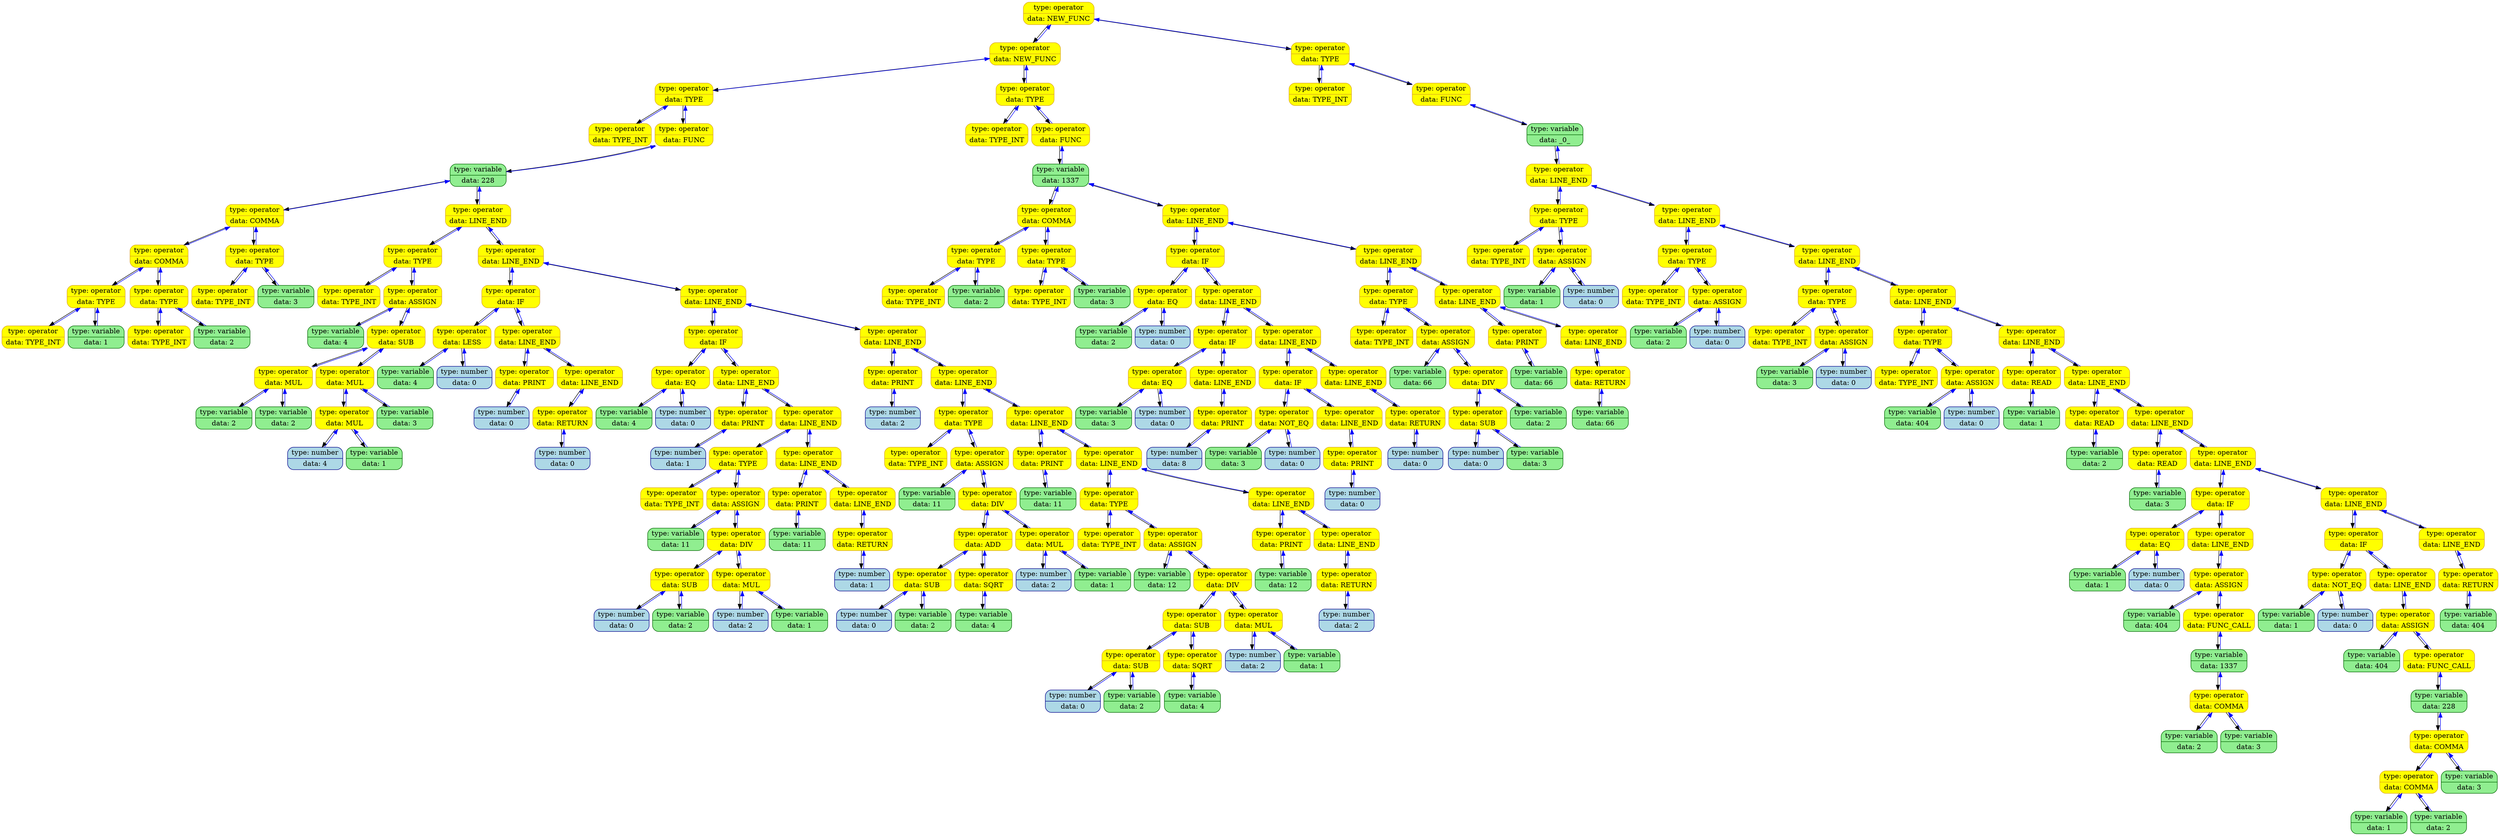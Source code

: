digraph structs {
rankdir=TB;
node[color="black",fontsize=14];
nodesep = 0.1;
edge[color="darkblue",fontcolor="yellow",fontsize=12];
94642129223696 [shape=Mrecord, style=filled, fillcolor = "yellow", color = "goldenrod", rank = 1, label=" { type: operator | data:  NEW_FUNC }"]
94642129223744 [shape=Mrecord, style=filled, fillcolor = "yellow", color = "goldenrod", rank = 2, label=" { type: operator | data:  NEW_FUNC }"]
94642129223792 [shape=Mrecord, style=filled, fillcolor = "yellow", color = "goldenrod", rank = 3, label=" { type: operator | data:  TYPE }"]
94642129223840 [shape=Mrecord, style=filled, fillcolor = "yellow", color = "goldenrod", rank = 4, label=" { type: operator | data:  TYPE_INT }"]
94642129223840->94642129223792 [color = blue]
94642129223888 [shape=Mrecord, style=filled, fillcolor = "yellow", color = "goldenrod", rank = 4, label=" { type: operator | data:  FUNC }"]
94642129223936 [shape=Mrecord, style=filled, fillcolor = "lightgreen", color = "darkgreen", rank = 5, label=" { type: variable | data:  228 }"]
94642129223984 [shape=Mrecord, style=filled, fillcolor = "yellow", color = "goldenrod", rank = 6, label=" { type: operator | data:  COMMA }"]
94642129224032 [shape=Mrecord, style=filled, fillcolor = "yellow", color = "goldenrod", rank = 7, label=" { type: operator | data:  COMMA }"]
94642129224080 [shape=Mrecord, style=filled, fillcolor = "yellow", color = "goldenrod", rank = 8, label=" { type: operator | data:  TYPE }"]
94642129224128 [shape=Mrecord, style=filled, fillcolor = "yellow", color = "goldenrod", rank = 9, label=" { type: operator | data:  TYPE_INT }"]
94642129224128->94642129224080 [color = blue]
94642129224208 [shape=Mrecord, style=filled, fillcolor = "lightgreen", color = "darkgreen", rank = 9, label=" { type: variable | data:  1 }"]
94642129224208->94642129224080 [color = blue]
94642129224080->94642129224032 [color = blue]
94642129224080->94642129224128 [color = black, fontcolor = black]
94642129224080->94642129224208 [color = black, fontcolor = black]
94642129224256 [shape=Mrecord, style=filled, fillcolor = "yellow", color = "goldenrod", rank = 8, label=" { type: operator | data:  TYPE }"]
94642129224304 [shape=Mrecord, style=filled, fillcolor = "yellow", color = "goldenrod", rank = 9, label=" { type: operator | data:  TYPE_INT }"]
94642129224304->94642129224256 [color = blue]
94642129224384 [shape=Mrecord, style=filled, fillcolor = "lightgreen", color = "darkgreen", rank = 9, label=" { type: variable | data:  2 }"]
94642129224384->94642129224256 [color = blue]
94642129224256->94642129224032 [color = blue]
94642129224256->94642129224304 [color = black, fontcolor = black]
94642129224256->94642129224384 [color = black, fontcolor = black]
94642129224032->94642129223984 [color = blue]
94642129224032->94642129224080 [color = black, fontcolor = black]
94642129224032->94642129224256 [color = black, fontcolor = black]
94642129224432 [shape=Mrecord, style=filled, fillcolor = "yellow", color = "goldenrod", rank = 7, label=" { type: operator | data:  TYPE }"]
94642129224480 [shape=Mrecord, style=filled, fillcolor = "yellow", color = "goldenrod", rank = 8, label=" { type: operator | data:  TYPE_INT }"]
94642129224480->94642129224432 [color = blue]
94642129224560 [shape=Mrecord, style=filled, fillcolor = "lightgreen", color = "darkgreen", rank = 8, label=" { type: variable | data:  3 }"]
94642129224560->94642129224432 [color = blue]
94642129224432->94642129223984 [color = blue]
94642129224432->94642129224480 [color = black, fontcolor = black]
94642129224432->94642129224560 [color = black, fontcolor = black]
94642129223984->94642129223936 [color = blue]
94642129223984->94642129224032 [color = black, fontcolor = black]
94642129223984->94642129224432 [color = black, fontcolor = black]
94642129224608 [shape=Mrecord, style=filled, fillcolor = "yellow", color = "goldenrod", rank = 6, label=" { type: operator | data:  LINE_END }"]
94642129224656 [shape=Mrecord, style=filled, fillcolor = "yellow", color = "goldenrod", rank = 7, label=" { type: operator | data:  TYPE }"]
94642129224704 [shape=Mrecord, style=filled, fillcolor = "yellow", color = "goldenrod", rank = 8, label=" { type: operator | data:  TYPE_INT }"]
94642129224704->94642129224656 [color = blue]
94642129224752 [shape=Mrecord, style=filled, fillcolor = "yellow", color = "goldenrod", rank = 8, label=" { type: operator | data:  ASSIGN }"]
94642129224832 [shape=Mrecord, style=filled, fillcolor = "lightgreen", color = "darkgreen", rank = 9, label=" { type: variable | data:  4 }"]
94642129224832->94642129224752 [color = blue]
94642129224880 [shape=Mrecord, style=filled, fillcolor = "yellow", color = "goldenrod", rank = 9, label=" { type: operator | data:  SUB }"]
94642129224928 [shape=Mrecord, style=filled, fillcolor = "yellow", color = "goldenrod", rank = 10, label=" { type: operator | data:  MUL }"]
94642129224976 [shape=Mrecord, style=filled, fillcolor = "lightgreen", color = "darkgreen", rank = 11, label=" { type: variable | data:  2 }"]
94642129224976->94642129224928 [color = blue]
94642129225024 [shape=Mrecord, style=filled, fillcolor = "lightgreen", color = "darkgreen", rank = 11, label=" { type: variable | data:  2 }"]
94642129225024->94642129224928 [color = blue]
94642129224928->94642129224880 [color = blue]
94642129224928->94642129224976 [color = black, fontcolor = black]
94642129224928->94642129225024 [color = black, fontcolor = black]
94642129225072 [shape=Mrecord, style=filled, fillcolor = "yellow", color = "goldenrod", rank = 10, label=" { type: operator | data:  MUL }"]
94642129225120 [shape=Mrecord, style=filled, fillcolor = "yellow", color = "goldenrod", rank = 11, label=" { type: operator | data:  MUL }"]
94642129225168 [shape=Mrecord, style=filled, fillcolor = "lightblue", color = "darkblue", rank = 12, label=" { type: number | data:  4 }"]
94642129225168->94642129225120 [color = blue]
94642129225216 [shape=Mrecord, style=filled, fillcolor = "lightgreen", color = "darkgreen", rank = 12, label=" { type: variable | data:  1 }"]
94642129225216->94642129225120 [color = blue]
94642129225120->94642129225072 [color = blue]
94642129225120->94642129225168 [color = black, fontcolor = black]
94642129225120->94642129225216 [color = black, fontcolor = black]
94642129225264 [shape=Mrecord, style=filled, fillcolor = "lightgreen", color = "darkgreen", rank = 11, label=" { type: variable | data:  3 }"]
94642129225264->94642129225072 [color = blue]
94642129225072->94642129224880 [color = blue]
94642129225072->94642129225120 [color = black, fontcolor = black]
94642129225072->94642129225264 [color = black, fontcolor = black]
94642129224880->94642129224752 [color = blue]
94642129224880->94642129224928 [color = black, fontcolor = black]
94642129224880->94642129225072 [color = black, fontcolor = black]
94642129224752->94642129224656 [color = blue]
94642129224752->94642129224832 [color = black, fontcolor = black]
94642129224752->94642129224880 [color = black, fontcolor = black]
94642129224656->94642129224608 [color = blue]
94642129224656->94642129224704 [color = black, fontcolor = black]
94642129224656->94642129224752 [color = black, fontcolor = black]
94642129225312 [shape=Mrecord, style=filled, fillcolor = "yellow", color = "goldenrod", rank = 7, label=" { type: operator | data:  LINE_END }"]
94642129237872 [shape=Mrecord, style=filled, fillcolor = "yellow", color = "goldenrod", rank = 8, label=" { type: operator | data:  IF }"]
94642129237920 [shape=Mrecord, style=filled, fillcolor = "yellow", color = "goldenrod", rank = 9, label=" { type: operator | data:  LESS }"]
94642129237968 [shape=Mrecord, style=filled, fillcolor = "lightgreen", color = "darkgreen", rank = 10, label=" { type: variable | data:  4 }"]
94642129237968->94642129237920 [color = blue]
94642129238016 [shape=Mrecord, style=filled, fillcolor = "lightblue", color = "darkblue", rank = 10, label=" { type: number | data:  0 }"]
94642129238016->94642129237920 [color = blue]
94642129237920->94642129237872 [color = blue]
94642129237920->94642129237968 [color = black, fontcolor = black]
94642129237920->94642129238016 [color = black, fontcolor = black]
94642129238064 [shape=Mrecord, style=filled, fillcolor = "yellow", color = "goldenrod", rank = 9, label=" { type: operator | data:  LINE_END }"]
94642129238112 [shape=Mrecord, style=filled, fillcolor = "yellow", color = "goldenrod", rank = 10, label=" { type: operator | data:  PRINT }"]
94642129238160 [shape=Mrecord, style=filled, fillcolor = "lightblue", color = "darkblue", rank = 11, label=" { type: number | data:  0 }"]
94642129238160->94642129238112 [color = blue]
94642129238112->94642129238064 [color = blue]
94642129238112->94642129238160 [color = black, fontcolor = black]
94642129238208 [shape=Mrecord, style=filled, fillcolor = "yellow", color = "goldenrod", rank = 10, label=" { type: operator | data:  LINE_END }"]
94642129238256 [shape=Mrecord, style=filled, fillcolor = "yellow", color = "goldenrod", rank = 11, label=" { type: operator | data:  RETURN }"]
94642129238304 [shape=Mrecord, style=filled, fillcolor = "lightblue", color = "darkblue", rank = 12, label=" { type: number | data:  0 }"]
94642129238304->94642129238256 [color = blue]
94642129238256->94642129238208 [color = blue]
94642129238256->94642129238304 [color = black, fontcolor = black]
94642129238208->94642129238064 [color = blue]
94642129238208->94642129238256 [color = black, fontcolor = black]
94642129238064->94642129237872 [color = blue]
94642129238064->94642129238112 [color = black, fontcolor = black]
94642129238064->94642129238208 [color = black, fontcolor = black]
94642129237872->94642129225312 [color = blue]
94642129237872->94642129237920 [color = black, fontcolor = black]
94642129237872->94642129238064 [color = black, fontcolor = black]
94642129238352 [shape=Mrecord, style=filled, fillcolor = "yellow", color = "goldenrod", rank = 8, label=" { type: operator | data:  LINE_END }"]
94642129238400 [shape=Mrecord, style=filled, fillcolor = "yellow", color = "goldenrod", rank = 9, label=" { type: operator | data:  IF }"]
94642129238448 [shape=Mrecord, style=filled, fillcolor = "yellow", color = "goldenrod", rank = 10, label=" { type: operator | data:  EQ }"]
94642129238496 [shape=Mrecord, style=filled, fillcolor = "lightgreen", color = "darkgreen", rank = 11, label=" { type: variable | data:  4 }"]
94642129238496->94642129238448 [color = blue]
94642129238544 [shape=Mrecord, style=filled, fillcolor = "lightblue", color = "darkblue", rank = 11, label=" { type: number | data:  0 }"]
94642129238544->94642129238448 [color = blue]
94642129238448->94642129238400 [color = blue]
94642129238448->94642129238496 [color = black, fontcolor = black]
94642129238448->94642129238544 [color = black, fontcolor = black]
94642129238592 [shape=Mrecord, style=filled, fillcolor = "yellow", color = "goldenrod", rank = 10, label=" { type: operator | data:  LINE_END }"]
94642129238640 [shape=Mrecord, style=filled, fillcolor = "yellow", color = "goldenrod", rank = 11, label=" { type: operator | data:  PRINT }"]
94642129238688 [shape=Mrecord, style=filled, fillcolor = "lightblue", color = "darkblue", rank = 12, label=" { type: number | data:  1 }"]
94642129238688->94642129238640 [color = blue]
94642129238640->94642129238592 [color = blue]
94642129238640->94642129238688 [color = black, fontcolor = black]
94642129238736 [shape=Mrecord, style=filled, fillcolor = "yellow", color = "goldenrod", rank = 11, label=" { type: operator | data:  LINE_END }"]
94642129238784 [shape=Mrecord, style=filled, fillcolor = "yellow", color = "goldenrod", rank = 12, label=" { type: operator | data:  TYPE }"]
94642129238832 [shape=Mrecord, style=filled, fillcolor = "yellow", color = "goldenrod", rank = 13, label=" { type: operator | data:  TYPE_INT }"]
94642129238832->94642129238784 [color = blue]
94642129238880 [shape=Mrecord, style=filled, fillcolor = "yellow", color = "goldenrod", rank = 13, label=" { type: operator | data:  ASSIGN }"]
94642129238928 [shape=Mrecord, style=filled, fillcolor = "lightgreen", color = "darkgreen", rank = 14, label=" { type: variable | data:  11 }"]
94642129238928->94642129238880 [color = blue]
94642129238976 [shape=Mrecord, style=filled, fillcolor = "yellow", color = "goldenrod", rank = 14, label=" { type: operator | data:  DIV }"]
94642129239024 [shape=Mrecord, style=filled, fillcolor = "yellow", color = "goldenrod", rank = 15, label=" { type: operator | data:  SUB }"]
94642129239072 [shape=Mrecord, style=filled, fillcolor = "lightblue", color = "darkblue", rank = 16, label=" { type: number | data:  0 }"]
94642129239072->94642129239024 [color = blue]
94642129239120 [shape=Mrecord, style=filled, fillcolor = "lightgreen", color = "darkgreen", rank = 16, label=" { type: variable | data:  2 }"]
94642129239120->94642129239024 [color = blue]
94642129239024->94642129238976 [color = blue]
94642129239024->94642129239072 [color = black, fontcolor = black]
94642129239024->94642129239120 [color = black, fontcolor = black]
94642129239168 [shape=Mrecord, style=filled, fillcolor = "yellow", color = "goldenrod", rank = 15, label=" { type: operator | data:  MUL }"]
94642129239216 [shape=Mrecord, style=filled, fillcolor = "lightblue", color = "darkblue", rank = 16, label=" { type: number | data:  2 }"]
94642129239216->94642129239168 [color = blue]
94642129239264 [shape=Mrecord, style=filled, fillcolor = "lightgreen", color = "darkgreen", rank = 16, label=" { type: variable | data:  1 }"]
94642129239264->94642129239168 [color = blue]
94642129239168->94642129238976 [color = blue]
94642129239168->94642129239216 [color = black, fontcolor = black]
94642129239168->94642129239264 [color = black, fontcolor = black]
94642129238976->94642129238880 [color = blue]
94642129238976->94642129239024 [color = black, fontcolor = black]
94642129238976->94642129239168 [color = black, fontcolor = black]
94642129238880->94642129238784 [color = blue]
94642129238880->94642129238928 [color = black, fontcolor = black]
94642129238880->94642129238976 [color = black, fontcolor = black]
94642129238784->94642129238736 [color = blue]
94642129238784->94642129238832 [color = black, fontcolor = black]
94642129238784->94642129238880 [color = black, fontcolor = black]
94642129239312 [shape=Mrecord, style=filled, fillcolor = "yellow", color = "goldenrod", rank = 12, label=" { type: operator | data:  LINE_END }"]
94642129239360 [shape=Mrecord, style=filled, fillcolor = "yellow", color = "goldenrod", rank = 13, label=" { type: operator | data:  PRINT }"]
94642129239408 [shape=Mrecord, style=filled, fillcolor = "lightgreen", color = "darkgreen", rank = 14, label=" { type: variable | data:  11 }"]
94642129239408->94642129239360 [color = blue]
94642129239360->94642129239312 [color = blue]
94642129239360->94642129239408 [color = black, fontcolor = black]
94642129239456 [shape=Mrecord, style=filled, fillcolor = "yellow", color = "goldenrod", rank = 13, label=" { type: operator | data:  LINE_END }"]
94642129239504 [shape=Mrecord, style=filled, fillcolor = "yellow", color = "goldenrod", rank = 14, label=" { type: operator | data:  RETURN }"]
94642129239552 [shape=Mrecord, style=filled, fillcolor = "lightblue", color = "darkblue", rank = 15, label=" { type: number | data:  1 }"]
94642129239552->94642129239504 [color = blue]
94642129239504->94642129239456 [color = blue]
94642129239504->94642129239552 [color = black, fontcolor = black]
94642129239456->94642129239312 [color = blue]
94642129239456->94642129239504 [color = black, fontcolor = black]
94642129239312->94642129238736 [color = blue]
94642129239312->94642129239360 [color = black, fontcolor = black]
94642129239312->94642129239456 [color = black, fontcolor = black]
94642129238736->94642129238592 [color = blue]
94642129238736->94642129238784 [color = black, fontcolor = black]
94642129238736->94642129239312 [color = black, fontcolor = black]
94642129238592->94642129238400 [color = blue]
94642129238592->94642129238640 [color = black, fontcolor = black]
94642129238592->94642129238736 [color = black, fontcolor = black]
94642129238400->94642129238352 [color = blue]
94642129238400->94642129238448 [color = black, fontcolor = black]
94642129238400->94642129238592 [color = black, fontcolor = black]
94642129239600 [shape=Mrecord, style=filled, fillcolor = "yellow", color = "goldenrod", rank = 9, label=" { type: operator | data:  LINE_END }"]
94642129239648 [shape=Mrecord, style=filled, fillcolor = "yellow", color = "goldenrod", rank = 10, label=" { type: operator | data:  PRINT }"]
94642129239696 [shape=Mrecord, style=filled, fillcolor = "lightblue", color = "darkblue", rank = 11, label=" { type: number | data:  2 }"]
94642129239696->94642129239648 [color = blue]
94642129239648->94642129239600 [color = blue]
94642129239648->94642129239696 [color = black, fontcolor = black]
94642129239744 [shape=Mrecord, style=filled, fillcolor = "yellow", color = "goldenrod", rank = 10, label=" { type: operator | data:  LINE_END }"]
94642129239792 [shape=Mrecord, style=filled, fillcolor = "yellow", color = "goldenrod", rank = 11, label=" { type: operator | data:  TYPE }"]
94642129239840 [shape=Mrecord, style=filled, fillcolor = "yellow", color = "goldenrod", rank = 12, label=" { type: operator | data:  TYPE_INT }"]
94642129239840->94642129239792 [color = blue]
94642129239888 [shape=Mrecord, style=filled, fillcolor = "yellow", color = "goldenrod", rank = 12, label=" { type: operator | data:  ASSIGN }"]
94642129239936 [shape=Mrecord, style=filled, fillcolor = "lightgreen", color = "darkgreen", rank = 13, label=" { type: variable | data:  11 }"]
94642129239936->94642129239888 [color = blue]
94642129239984 [shape=Mrecord, style=filled, fillcolor = "yellow", color = "goldenrod", rank = 13, label=" { type: operator | data:  DIV }"]
94642129240032 [shape=Mrecord, style=filled, fillcolor = "yellow", color = "goldenrod", rank = 14, label=" { type: operator | data:  ADD }"]
94642129240080 [shape=Mrecord, style=filled, fillcolor = "yellow", color = "goldenrod", rank = 15, label=" { type: operator | data:  SUB }"]
94642129240128 [shape=Mrecord, style=filled, fillcolor = "lightblue", color = "darkblue", rank = 16, label=" { type: number | data:  0 }"]
94642129240128->94642129240080 [color = blue]
94642129240176 [shape=Mrecord, style=filled, fillcolor = "lightgreen", color = "darkgreen", rank = 16, label=" { type: variable | data:  2 }"]
94642129240176->94642129240080 [color = blue]
94642129240080->94642129240032 [color = blue]
94642129240080->94642129240128 [color = black, fontcolor = black]
94642129240080->94642129240176 [color = black, fontcolor = black]
94642129240224 [shape=Mrecord, style=filled, fillcolor = "yellow", color = "goldenrod", rank = 15, label=" { type: operator | data:  SQRT }"]
94642129240272 [shape=Mrecord, style=filled, fillcolor = "lightgreen", color = "darkgreen", rank = 16, label=" { type: variable | data:  4 }"]
94642129240272->94642129240224 [color = blue]
94642129240224->94642129240032 [color = blue]
94642129240224->94642129240272 [color = black, fontcolor = black]
94642129240032->94642129239984 [color = blue]
94642129240032->94642129240080 [color = black, fontcolor = black]
94642129240032->94642129240224 [color = black, fontcolor = black]
94642129240320 [shape=Mrecord, style=filled, fillcolor = "yellow", color = "goldenrod", rank = 14, label=" { type: operator | data:  MUL }"]
94642129240368 [shape=Mrecord, style=filled, fillcolor = "lightblue", color = "darkblue", rank = 15, label=" { type: number | data:  2 }"]
94642129240368->94642129240320 [color = blue]
94642129240416 [shape=Mrecord, style=filled, fillcolor = "lightgreen", color = "darkgreen", rank = 15, label=" { type: variable | data:  1 }"]
94642129240416->94642129240320 [color = blue]
94642129240320->94642129239984 [color = blue]
94642129240320->94642129240368 [color = black, fontcolor = black]
94642129240320->94642129240416 [color = black, fontcolor = black]
94642129239984->94642129239888 [color = blue]
94642129239984->94642129240032 [color = black, fontcolor = black]
94642129239984->94642129240320 [color = black, fontcolor = black]
94642129239888->94642129239792 [color = blue]
94642129239888->94642129239936 [color = black, fontcolor = black]
94642129239888->94642129239984 [color = black, fontcolor = black]
94642129239792->94642129239744 [color = blue]
94642129239792->94642129239840 [color = black, fontcolor = black]
94642129239792->94642129239888 [color = black, fontcolor = black]
94642129240464 [shape=Mrecord, style=filled, fillcolor = "yellow", color = "goldenrod", rank = 11, label=" { type: operator | data:  LINE_END }"]
94642129240512 [shape=Mrecord, style=filled, fillcolor = "yellow", color = "goldenrod", rank = 12, label=" { type: operator | data:  PRINT }"]
94642129240560 [shape=Mrecord, style=filled, fillcolor = "lightgreen", color = "darkgreen", rank = 13, label=" { type: variable | data:  11 }"]
94642129240560->94642129240512 [color = blue]
94642129240512->94642129240464 [color = blue]
94642129240512->94642129240560 [color = black, fontcolor = black]
94642129240608 [shape=Mrecord, style=filled, fillcolor = "yellow", color = "goldenrod", rank = 12, label=" { type: operator | data:  LINE_END }"]
94642129240656 [shape=Mrecord, style=filled, fillcolor = "yellow", color = "goldenrod", rank = 13, label=" { type: operator | data:  TYPE }"]
94642129240704 [shape=Mrecord, style=filled, fillcolor = "yellow", color = "goldenrod", rank = 14, label=" { type: operator | data:  TYPE_INT }"]
94642129240704->94642129240656 [color = blue]
94642129240752 [shape=Mrecord, style=filled, fillcolor = "yellow", color = "goldenrod", rank = 14, label=" { type: operator | data:  ASSIGN }"]
94642129240832 [shape=Mrecord, style=filled, fillcolor = "lightgreen", color = "darkgreen", rank = 15, label=" { type: variable | data:  12 }"]
94642129240832->94642129240752 [color = blue]
94642129240880 [shape=Mrecord, style=filled, fillcolor = "yellow", color = "goldenrod", rank = 15, label=" { type: operator | data:  DIV }"]
94642129240928 [shape=Mrecord, style=filled, fillcolor = "yellow", color = "goldenrod", rank = 16, label=" { type: operator | data:  SUB }"]
94642129240976 [shape=Mrecord, style=filled, fillcolor = "yellow", color = "goldenrod", rank = 17, label=" { type: operator | data:  SUB }"]
94642129241024 [shape=Mrecord, style=filled, fillcolor = "lightblue", color = "darkblue", rank = 18, label=" { type: number | data:  0 }"]
94642129241024->94642129240976 [color = blue]
94642129241072 [shape=Mrecord, style=filled, fillcolor = "lightgreen", color = "darkgreen", rank = 18, label=" { type: variable | data:  2 }"]
94642129241072->94642129240976 [color = blue]
94642129240976->94642129240928 [color = blue]
94642129240976->94642129241024 [color = black, fontcolor = black]
94642129240976->94642129241072 [color = black, fontcolor = black]
94642129241120 [shape=Mrecord, style=filled, fillcolor = "yellow", color = "goldenrod", rank = 17, label=" { type: operator | data:  SQRT }"]
94642129241168 [shape=Mrecord, style=filled, fillcolor = "lightgreen", color = "darkgreen", rank = 18, label=" { type: variable | data:  4 }"]
94642129241168->94642129241120 [color = blue]
94642129241120->94642129240928 [color = blue]
94642129241120->94642129241168 [color = black, fontcolor = black]
94642129240928->94642129240880 [color = blue]
94642129240928->94642129240976 [color = black, fontcolor = black]
94642129240928->94642129241120 [color = black, fontcolor = black]
94642129241216 [shape=Mrecord, style=filled, fillcolor = "yellow", color = "goldenrod", rank = 16, label=" { type: operator | data:  MUL }"]
94642129241264 [shape=Mrecord, style=filled, fillcolor = "lightblue", color = "darkblue", rank = 17, label=" { type: number | data:  2 }"]
94642129241264->94642129241216 [color = blue]
94642129241312 [shape=Mrecord, style=filled, fillcolor = "lightgreen", color = "darkgreen", rank = 17, label=" { type: variable | data:  1 }"]
94642129241312->94642129241216 [color = blue]
94642129241216->94642129240880 [color = blue]
94642129241216->94642129241264 [color = black, fontcolor = black]
94642129241216->94642129241312 [color = black, fontcolor = black]
94642129240880->94642129240752 [color = blue]
94642129240880->94642129240928 [color = black, fontcolor = black]
94642129240880->94642129241216 [color = black, fontcolor = black]
94642129240752->94642129240656 [color = blue]
94642129240752->94642129240832 [color = black, fontcolor = black]
94642129240752->94642129240880 [color = black, fontcolor = black]
94642129240656->94642129240608 [color = blue]
94642129240656->94642129240704 [color = black, fontcolor = black]
94642129240656->94642129240752 [color = black, fontcolor = black]
94642129241360 [shape=Mrecord, style=filled, fillcolor = "yellow", color = "goldenrod", rank = 13, label=" { type: operator | data:  LINE_END }"]
94642129241408 [shape=Mrecord, style=filled, fillcolor = "yellow", color = "goldenrod", rank = 14, label=" { type: operator | data:  PRINT }"]
94642129241456 [shape=Mrecord, style=filled, fillcolor = "lightgreen", color = "darkgreen", rank = 15, label=" { type: variable | data:  12 }"]
94642129241456->94642129241408 [color = blue]
94642129241408->94642129241360 [color = blue]
94642129241408->94642129241456 [color = black, fontcolor = black]
94642129241504 [shape=Mrecord, style=filled, fillcolor = "yellow", color = "goldenrod", rank = 14, label=" { type: operator | data:  LINE_END }"]
94642129241552 [shape=Mrecord, style=filled, fillcolor = "yellow", color = "goldenrod", rank = 15, label=" { type: operator | data:  RETURN }"]
94642129241600 [shape=Mrecord, style=filled, fillcolor = "lightblue", color = "darkblue", rank = 16, label=" { type: number | data:  2 }"]
94642129241600->94642129241552 [color = blue]
94642129241552->94642129241504 [color = blue]
94642129241552->94642129241600 [color = black, fontcolor = black]
94642129241504->94642129241360 [color = blue]
94642129241504->94642129241552 [color = black, fontcolor = black]
94642129241360->94642129240608 [color = blue]
94642129241360->94642129241408 [color = black, fontcolor = black]
94642129241360->94642129241504 [color = black, fontcolor = black]
94642129240608->94642129240464 [color = blue]
94642129240608->94642129240656 [color = black, fontcolor = black]
94642129240608->94642129241360 [color = black, fontcolor = black]
94642129240464->94642129239744 [color = blue]
94642129240464->94642129240512 [color = black, fontcolor = black]
94642129240464->94642129240608 [color = black, fontcolor = black]
94642129239744->94642129239600 [color = blue]
94642129239744->94642129239792 [color = black, fontcolor = black]
94642129239744->94642129240464 [color = black, fontcolor = black]
94642129239600->94642129238352 [color = blue]
94642129239600->94642129239648 [color = black, fontcolor = black]
94642129239600->94642129239744 [color = black, fontcolor = black]
94642129238352->94642129225312 [color = blue]
94642129238352->94642129238400 [color = black, fontcolor = black]
94642129238352->94642129239600 [color = black, fontcolor = black]
94642129225312->94642129224608 [color = blue]
94642129225312->94642129237872 [color = black, fontcolor = black]
94642129225312->94642129238352 [color = black, fontcolor = black]
94642129224608->94642129223936 [color = blue]
94642129224608->94642129224656 [color = black, fontcolor = black]
94642129224608->94642129225312 [color = black, fontcolor = black]
94642129223936->94642129223888 [color = blue]
94642129223936->94642129223984 [color = black, fontcolor = black]
94642129223936->94642129224608 [color = black, fontcolor = black]
94642129223888->94642129223792 [color = blue]
94642129223888->94642129223936 [color = black, fontcolor = black]
94642129223792->94642129223744 [color = blue]
94642129223792->94642129223840 [color = black, fontcolor = black]
94642129223792->94642129223888 [color = black, fontcolor = black]
94642129241648 [shape=Mrecord, style=filled, fillcolor = "yellow", color = "goldenrod", rank = 3, label=" { type: operator | data:  TYPE }"]
94642129241696 [shape=Mrecord, style=filled, fillcolor = "yellow", color = "goldenrod", rank = 4, label=" { type: operator | data:  TYPE_INT }"]
94642129241696->94642129241648 [color = blue]
94642129241744 [shape=Mrecord, style=filled, fillcolor = "yellow", color = "goldenrod", rank = 4, label=" { type: operator | data:  FUNC }"]
94642129241824 [shape=Mrecord, style=filled, fillcolor = "lightgreen", color = "darkgreen", rank = 5, label=" { type: variable | data:  1337 }"]
94642129241872 [shape=Mrecord, style=filled, fillcolor = "yellow", color = "goldenrod", rank = 6, label=" { type: operator | data:  COMMA }"]
94642129241920 [shape=Mrecord, style=filled, fillcolor = "yellow", color = "goldenrod", rank = 7, label=" { type: operator | data:  TYPE }"]
94642129241968 [shape=Mrecord, style=filled, fillcolor = "yellow", color = "goldenrod", rank = 8, label=" { type: operator | data:  TYPE_INT }"]
94642129241968->94642129241920 [color = blue]
94642129242016 [shape=Mrecord, style=filled, fillcolor = "lightgreen", color = "darkgreen", rank = 8, label=" { type: variable | data:  2 }"]
94642129242016->94642129241920 [color = blue]
94642129241920->94642129241872 [color = blue]
94642129241920->94642129241968 [color = black, fontcolor = black]
94642129241920->94642129242016 [color = black, fontcolor = black]
94642129242064 [shape=Mrecord, style=filled, fillcolor = "yellow", color = "goldenrod", rank = 7, label=" { type: operator | data:  TYPE }"]
94642129242112 [shape=Mrecord, style=filled, fillcolor = "yellow", color = "goldenrod", rank = 8, label=" { type: operator | data:  TYPE_INT }"]
94642129242112->94642129242064 [color = blue]
94642129242160 [shape=Mrecord, style=filled, fillcolor = "lightgreen", color = "darkgreen", rank = 8, label=" { type: variable | data:  3 }"]
94642129242160->94642129242064 [color = blue]
94642129242064->94642129241872 [color = blue]
94642129242064->94642129242112 [color = black, fontcolor = black]
94642129242064->94642129242160 [color = black, fontcolor = black]
94642129241872->94642129241824 [color = blue]
94642129241872->94642129241920 [color = black, fontcolor = black]
94642129241872->94642129242064 [color = black, fontcolor = black]
94642129242208 [shape=Mrecord, style=filled, fillcolor = "yellow", color = "goldenrod", rank = 6, label=" { type: operator | data:  LINE_END }"]
94642129242256 [shape=Mrecord, style=filled, fillcolor = "yellow", color = "goldenrod", rank = 7, label=" { type: operator | data:  IF }"]
94642129242304 [shape=Mrecord, style=filled, fillcolor = "yellow", color = "goldenrod", rank = 8, label=" { type: operator | data:  EQ }"]
94642129242352 [shape=Mrecord, style=filled, fillcolor = "lightgreen", color = "darkgreen", rank = 9, label=" { type: variable | data:  2 }"]
94642129242352->94642129242304 [color = blue]
94642129242400 [shape=Mrecord, style=filled, fillcolor = "lightblue", color = "darkblue", rank = 9, label=" { type: number | data:  0 }"]
94642129242400->94642129242304 [color = blue]
94642129242304->94642129242256 [color = blue]
94642129242304->94642129242352 [color = black, fontcolor = black]
94642129242304->94642129242400 [color = black, fontcolor = black]
94642129242448 [shape=Mrecord, style=filled, fillcolor = "yellow", color = "goldenrod", rank = 8, label=" { type: operator | data:  LINE_END }"]
94642129242496 [shape=Mrecord, style=filled, fillcolor = "yellow", color = "goldenrod", rank = 9, label=" { type: operator | data:  IF }"]
94642129242544 [shape=Mrecord, style=filled, fillcolor = "yellow", color = "goldenrod", rank = 10, label=" { type: operator | data:  EQ }"]
94642129242592 [shape=Mrecord, style=filled, fillcolor = "lightgreen", color = "darkgreen", rank = 11, label=" { type: variable | data:  3 }"]
94642129242592->94642129242544 [color = blue]
94642129242640 [shape=Mrecord, style=filled, fillcolor = "lightblue", color = "darkblue", rank = 11, label=" { type: number | data:  0 }"]
94642129242640->94642129242544 [color = blue]
94642129242544->94642129242496 [color = blue]
94642129242544->94642129242592 [color = black, fontcolor = black]
94642129242544->94642129242640 [color = black, fontcolor = black]
94642129242688 [shape=Mrecord, style=filled, fillcolor = "yellow", color = "goldenrod", rank = 10, label=" { type: operator | data:  LINE_END }"]
94642129242736 [shape=Mrecord, style=filled, fillcolor = "yellow", color = "goldenrod", rank = 11, label=" { type: operator | data:  PRINT }"]
94642129242784 [shape=Mrecord, style=filled, fillcolor = "lightblue", color = "darkblue", rank = 12, label=" { type: number | data:  8 }"]
94642129242784->94642129242736 [color = blue]
94642129242736->94642129242688 [color = blue]
94642129242736->94642129242784 [color = black, fontcolor = black]
94642129242688->94642129242496 [color = blue]
94642129242688->94642129242736 [color = black, fontcolor = black]
94642129242496->94642129242448 [color = blue]
94642129242496->94642129242544 [color = black, fontcolor = black]
94642129242496->94642129242688 [color = black, fontcolor = black]
94642129242832 [shape=Mrecord, style=filled, fillcolor = "yellow", color = "goldenrod", rank = 9, label=" { type: operator | data:  LINE_END }"]
94642129242880 [shape=Mrecord, style=filled, fillcolor = "yellow", color = "goldenrod", rank = 10, label=" { type: operator | data:  IF }"]
94642129242928 [shape=Mrecord, style=filled, fillcolor = "yellow", color = "goldenrod", rank = 11, label=" { type: operator | data:  NOT_EQ }"]
94642129242976 [shape=Mrecord, style=filled, fillcolor = "lightgreen", color = "darkgreen", rank = 12, label=" { type: variable | data:  3 }"]
94642129242976->94642129242928 [color = blue]
94642129243024 [shape=Mrecord, style=filled, fillcolor = "lightblue", color = "darkblue", rank = 12, label=" { type: number | data:  0 }"]
94642129243024->94642129242928 [color = blue]
94642129242928->94642129242880 [color = blue]
94642129242928->94642129242976 [color = black, fontcolor = black]
94642129242928->94642129243024 [color = black, fontcolor = black]
94642129243072 [shape=Mrecord, style=filled, fillcolor = "yellow", color = "goldenrod", rank = 11, label=" { type: operator | data:  LINE_END }"]
94642129243120 [shape=Mrecord, style=filled, fillcolor = "yellow", color = "goldenrod", rank = 12, label=" { type: operator | data:  PRINT }"]
94642129243168 [shape=Mrecord, style=filled, fillcolor = "lightblue", color = "darkblue", rank = 13, label=" { type: number | data:  0 }"]
94642129243168->94642129243120 [color = blue]
94642129243120->94642129243072 [color = blue]
94642129243120->94642129243168 [color = black, fontcolor = black]
94642129243072->94642129242880 [color = blue]
94642129243072->94642129243120 [color = black, fontcolor = black]
94642129242880->94642129242832 [color = blue]
94642129242880->94642129242928 [color = black, fontcolor = black]
94642129242880->94642129243072 [color = black, fontcolor = black]
94642129243216 [shape=Mrecord, style=filled, fillcolor = "yellow", color = "goldenrod", rank = 10, label=" { type: operator | data:  LINE_END }"]
94642129243264 [shape=Mrecord, style=filled, fillcolor = "yellow", color = "goldenrod", rank = 11, label=" { type: operator | data:  RETURN }"]
94642129243312 [shape=Mrecord, style=filled, fillcolor = "lightblue", color = "darkblue", rank = 12, label=" { type: number | data:  0 }"]
94642129243312->94642129243264 [color = blue]
94642129243264->94642129243216 [color = blue]
94642129243264->94642129243312 [color = black, fontcolor = black]
94642129243216->94642129242832 [color = blue]
94642129243216->94642129243264 [color = black, fontcolor = black]
94642129242832->94642129242448 [color = blue]
94642129242832->94642129242880 [color = black, fontcolor = black]
94642129242832->94642129243216 [color = black, fontcolor = black]
94642129242448->94642129242256 [color = blue]
94642129242448->94642129242496 [color = black, fontcolor = black]
94642129242448->94642129242832 [color = black, fontcolor = black]
94642129242256->94642129242208 [color = blue]
94642129242256->94642129242304 [color = black, fontcolor = black]
94642129242256->94642129242448 [color = black, fontcolor = black]
94642129243360 [shape=Mrecord, style=filled, fillcolor = "yellow", color = "goldenrod", rank = 7, label=" { type: operator | data:  LINE_END }"]
94642129243408 [shape=Mrecord, style=filled, fillcolor = "yellow", color = "goldenrod", rank = 8, label=" { type: operator | data:  TYPE }"]
94642129243456 [shape=Mrecord, style=filled, fillcolor = "yellow", color = "goldenrod", rank = 9, label=" { type: operator | data:  TYPE_INT }"]
94642129243456->94642129243408 [color = blue]
94642129243504 [shape=Mrecord, style=filled, fillcolor = "yellow", color = "goldenrod", rank = 9, label=" { type: operator | data:  ASSIGN }"]
94642129243584 [shape=Mrecord, style=filled, fillcolor = "lightgreen", color = "darkgreen", rank = 10, label=" { type: variable | data:  66 }"]
94642129243584->94642129243504 [color = blue]
94642129243632 [shape=Mrecord, style=filled, fillcolor = "yellow", color = "goldenrod", rank = 10, label=" { type: operator | data:  DIV }"]
94642129243680 [shape=Mrecord, style=filled, fillcolor = "yellow", color = "goldenrod", rank = 11, label=" { type: operator | data:  SUB }"]
94642129243728 [shape=Mrecord, style=filled, fillcolor = "lightblue", color = "darkblue", rank = 12, label=" { type: number | data:  0 }"]
94642129243728->94642129243680 [color = blue]
94642129243776 [shape=Mrecord, style=filled, fillcolor = "lightgreen", color = "darkgreen", rank = 12, label=" { type: variable | data:  3 }"]
94642129243776->94642129243680 [color = blue]
94642129243680->94642129243632 [color = blue]
94642129243680->94642129243728 [color = black, fontcolor = black]
94642129243680->94642129243776 [color = black, fontcolor = black]
94642129243824 [shape=Mrecord, style=filled, fillcolor = "lightgreen", color = "darkgreen", rank = 11, label=" { type: variable | data:  2 }"]
94642129243824->94642129243632 [color = blue]
94642129243632->94642129243504 [color = blue]
94642129243632->94642129243680 [color = black, fontcolor = black]
94642129243632->94642129243824 [color = black, fontcolor = black]
94642129243504->94642129243408 [color = blue]
94642129243504->94642129243584 [color = black, fontcolor = black]
94642129243504->94642129243632 [color = black, fontcolor = black]
94642129243408->94642129243360 [color = blue]
94642129243408->94642129243456 [color = black, fontcolor = black]
94642129243408->94642129243504 [color = black, fontcolor = black]
94642129243872 [shape=Mrecord, style=filled, fillcolor = "yellow", color = "goldenrod", rank = 8, label=" { type: operator | data:  LINE_END }"]
94642129243920 [shape=Mrecord, style=filled, fillcolor = "yellow", color = "goldenrod", rank = 9, label=" { type: operator | data:  PRINT }"]
94642129243968 [shape=Mrecord, style=filled, fillcolor = "lightgreen", color = "darkgreen", rank = 10, label=" { type: variable | data:  66 }"]
94642129243968->94642129243920 [color = blue]
94642129243920->94642129243872 [color = blue]
94642129243920->94642129243968 [color = black, fontcolor = black]
94642129244016 [shape=Mrecord, style=filled, fillcolor = "yellow", color = "goldenrod", rank = 9, label=" { type: operator | data:  LINE_END }"]
94642129244064 [shape=Mrecord, style=filled, fillcolor = "yellow", color = "goldenrod", rank = 10, label=" { type: operator | data:  RETURN }"]
94642129244112 [shape=Mrecord, style=filled, fillcolor = "lightgreen", color = "darkgreen", rank = 11, label=" { type: variable | data:  66 }"]
94642129244112->94642129244064 [color = blue]
94642129244064->94642129244016 [color = blue]
94642129244064->94642129244112 [color = black, fontcolor = black]
94642129244016->94642129243872 [color = blue]
94642129244016->94642129244064 [color = black, fontcolor = black]
94642129243872->94642129243360 [color = blue]
94642129243872->94642129243920 [color = black, fontcolor = black]
94642129243872->94642129244016 [color = black, fontcolor = black]
94642129243360->94642129242208 [color = blue]
94642129243360->94642129243408 [color = black, fontcolor = black]
94642129243360->94642129243872 [color = black, fontcolor = black]
94642129242208->94642129241824 [color = blue]
94642129242208->94642129242256 [color = black, fontcolor = black]
94642129242208->94642129243360 [color = black, fontcolor = black]
94642129241824->94642129241744 [color = blue]
94642129241824->94642129241872 [color = black, fontcolor = black]
94642129241824->94642129242208 [color = black, fontcolor = black]
94642129241744->94642129241648 [color = blue]
94642129241744->94642129241824 [color = black, fontcolor = black]
94642129241648->94642129223744 [color = blue]
94642129241648->94642129241696 [color = black, fontcolor = black]
94642129241648->94642129241744 [color = black, fontcolor = black]
94642129223744->94642129223696 [color = blue]
94642129223744->94642129223792 [color = black, fontcolor = black]
94642129223744->94642129241648 [color = black, fontcolor = black]
94642129244160 [shape=Mrecord, style=filled, fillcolor = "yellow", color = "goldenrod", rank = 2, label=" { type: operator | data:  TYPE }"]
94642129244208 [shape=Mrecord, style=filled, fillcolor = "yellow", color = "goldenrod", rank = 3, label=" { type: operator | data:  TYPE_INT }"]
94642129244208->94642129244160 [color = blue]
94642129244256 [shape=Mrecord, style=filled, fillcolor = "yellow", color = "goldenrod", rank = 3, label=" { type: operator | data:  FUNC }"]
94642129244336 [shape=Mrecord, style=filled, fillcolor = "lightgreen", color = "darkgreen", rank = 4, label=" { type: variable | data:  _0_ }"]
94642129244384 [shape=Mrecord, style=filled, fillcolor = "yellow", color = "goldenrod", rank = 5, label=" { type: operator | data:  LINE_END }"]
94642129244432 [shape=Mrecord, style=filled, fillcolor = "yellow", color = "goldenrod", rank = 6, label=" { type: operator | data:  TYPE }"]
94642129244480 [shape=Mrecord, style=filled, fillcolor = "yellow", color = "goldenrod", rank = 7, label=" { type: operator | data:  TYPE_INT }"]
94642129244480->94642129244432 [color = blue]
94642129244528 [shape=Mrecord, style=filled, fillcolor = "yellow", color = "goldenrod", rank = 7, label=" { type: operator | data:  ASSIGN }"]
94642129244576 [shape=Mrecord, style=filled, fillcolor = "lightgreen", color = "darkgreen", rank = 8, label=" { type: variable | data:  1 }"]
94642129244576->94642129244528 [color = blue]
94642129244624 [shape=Mrecord, style=filled, fillcolor = "lightblue", color = "darkblue", rank = 8, label=" { type: number | data:  0 }"]
94642129244624->94642129244528 [color = blue]
94642129244528->94642129244432 [color = blue]
94642129244528->94642129244576 [color = black, fontcolor = black]
94642129244528->94642129244624 [color = black, fontcolor = black]
94642129244432->94642129244384 [color = blue]
94642129244432->94642129244480 [color = black, fontcolor = black]
94642129244432->94642129244528 [color = black, fontcolor = black]
94642129244672 [shape=Mrecord, style=filled, fillcolor = "yellow", color = "goldenrod", rank = 6, label=" { type: operator | data:  LINE_END }"]
94642129244720 [shape=Mrecord, style=filled, fillcolor = "yellow", color = "goldenrod", rank = 7, label=" { type: operator | data:  TYPE }"]
94642129244768 [shape=Mrecord, style=filled, fillcolor = "yellow", color = "goldenrod", rank = 8, label=" { type: operator | data:  TYPE_INT }"]
94642129244768->94642129244720 [color = blue]
94642129244816 [shape=Mrecord, style=filled, fillcolor = "yellow", color = "goldenrod", rank = 8, label=" { type: operator | data:  ASSIGN }"]
94642129244864 [shape=Mrecord, style=filled, fillcolor = "lightgreen", color = "darkgreen", rank = 9, label=" { type: variable | data:  2 }"]
94642129244864->94642129244816 [color = blue]
94642129244912 [shape=Mrecord, style=filled, fillcolor = "lightblue", color = "darkblue", rank = 9, label=" { type: number | data:  0 }"]
94642129244912->94642129244816 [color = blue]
94642129244816->94642129244720 [color = blue]
94642129244816->94642129244864 [color = black, fontcolor = black]
94642129244816->94642129244912 [color = black, fontcolor = black]
94642129244720->94642129244672 [color = blue]
94642129244720->94642129244768 [color = black, fontcolor = black]
94642129244720->94642129244816 [color = black, fontcolor = black]
94642129244960 [shape=Mrecord, style=filled, fillcolor = "yellow", color = "goldenrod", rank = 7, label=" { type: operator | data:  LINE_END }"]
94642129245008 [shape=Mrecord, style=filled, fillcolor = "yellow", color = "goldenrod", rank = 8, label=" { type: operator | data:  TYPE }"]
94642129245056 [shape=Mrecord, style=filled, fillcolor = "yellow", color = "goldenrod", rank = 9, label=" { type: operator | data:  TYPE_INT }"]
94642129245056->94642129245008 [color = blue]
94642129245104 [shape=Mrecord, style=filled, fillcolor = "yellow", color = "goldenrod", rank = 9, label=" { type: operator | data:  ASSIGN }"]
94642129245152 [shape=Mrecord, style=filled, fillcolor = "lightgreen", color = "darkgreen", rank = 10, label=" { type: variable | data:  3 }"]
94642129245152->94642129245104 [color = blue]
94642129245200 [shape=Mrecord, style=filled, fillcolor = "lightblue", color = "darkblue", rank = 10, label=" { type: number | data:  0 }"]
94642129245200->94642129245104 [color = blue]
94642129245104->94642129245008 [color = blue]
94642129245104->94642129245152 [color = black, fontcolor = black]
94642129245104->94642129245200 [color = black, fontcolor = black]
94642129245008->94642129244960 [color = blue]
94642129245008->94642129245056 [color = black, fontcolor = black]
94642129245008->94642129245104 [color = black, fontcolor = black]
94642129245248 [shape=Mrecord, style=filled, fillcolor = "yellow", color = "goldenrod", rank = 8, label=" { type: operator | data:  LINE_END }"]
94642129245296 [shape=Mrecord, style=filled, fillcolor = "yellow", color = "goldenrod", rank = 9, label=" { type: operator | data:  TYPE }"]
94642129245344 [shape=Mrecord, style=filled, fillcolor = "yellow", color = "goldenrod", rank = 10, label=" { type: operator | data:  TYPE_INT }"]
94642129245344->94642129245296 [color = blue]
94642129245392 [shape=Mrecord, style=filled, fillcolor = "yellow", color = "goldenrod", rank = 10, label=" { type: operator | data:  ASSIGN }"]
94642129245472 [shape=Mrecord, style=filled, fillcolor = "lightgreen", color = "darkgreen", rank = 11, label=" { type: variable | data:  404 }"]
94642129245472->94642129245392 [color = blue]
94642129245520 [shape=Mrecord, style=filled, fillcolor = "lightblue", color = "darkblue", rank = 11, label=" { type: number | data:  0 }"]
94642129245520->94642129245392 [color = blue]
94642129245392->94642129245296 [color = blue]
94642129245392->94642129245472 [color = black, fontcolor = black]
94642129245392->94642129245520 [color = black, fontcolor = black]
94642129245296->94642129245248 [color = blue]
94642129245296->94642129245344 [color = black, fontcolor = black]
94642129245296->94642129245392 [color = black, fontcolor = black]
94642129245568 [shape=Mrecord, style=filled, fillcolor = "yellow", color = "goldenrod", rank = 9, label=" { type: operator | data:  LINE_END }"]
94642129245616 [shape=Mrecord, style=filled, fillcolor = "yellow", color = "goldenrod", rank = 10, label=" { type: operator | data:  READ }"]
94642129245664 [shape=Mrecord, style=filled, fillcolor = "lightgreen", color = "darkgreen", rank = 11, label=" { type: variable | data:  1 }"]
94642129245664->94642129245616 [color = blue]
94642129245616->94642129245568 [color = blue]
94642129245616->94642129245664 [color = black, fontcolor = black]
94642129245712 [shape=Mrecord, style=filled, fillcolor = "yellow", color = "goldenrod", rank = 10, label=" { type: operator | data:  LINE_END }"]
94642129245760 [shape=Mrecord, style=filled, fillcolor = "yellow", color = "goldenrod", rank = 11, label=" { type: operator | data:  READ }"]
94642129245808 [shape=Mrecord, style=filled, fillcolor = "lightgreen", color = "darkgreen", rank = 12, label=" { type: variable | data:  2 }"]
94642129245808->94642129245760 [color = blue]
94642129245760->94642129245712 [color = blue]
94642129245760->94642129245808 [color = black, fontcolor = black]
94642129245856 [shape=Mrecord, style=filled, fillcolor = "yellow", color = "goldenrod", rank = 11, label=" { type: operator | data:  LINE_END }"]
94642129245904 [shape=Mrecord, style=filled, fillcolor = "yellow", color = "goldenrod", rank = 12, label=" { type: operator | data:  READ }"]
94642129245952 [shape=Mrecord, style=filled, fillcolor = "lightgreen", color = "darkgreen", rank = 13, label=" { type: variable | data:  3 }"]
94642129245952->94642129245904 [color = blue]
94642129245904->94642129245856 [color = blue]
94642129245904->94642129245952 [color = black, fontcolor = black]
94642129246000 [shape=Mrecord, style=filled, fillcolor = "yellow", color = "goldenrod", rank = 12, label=" { type: operator | data:  LINE_END }"]
94642129246048 [shape=Mrecord, style=filled, fillcolor = "yellow", color = "goldenrod", rank = 13, label=" { type: operator | data:  IF }"]
94642129246096 [shape=Mrecord, style=filled, fillcolor = "yellow", color = "goldenrod", rank = 14, label=" { type: operator | data:  EQ }"]
94642129246144 [shape=Mrecord, style=filled, fillcolor = "lightgreen", color = "darkgreen", rank = 15, label=" { type: variable | data:  1 }"]
94642129246144->94642129246096 [color = blue]
94642129246192 [shape=Mrecord, style=filled, fillcolor = "lightblue", color = "darkblue", rank = 15, label=" { type: number | data:  0 }"]
94642129246192->94642129246096 [color = blue]
94642129246096->94642129246048 [color = blue]
94642129246096->94642129246144 [color = black, fontcolor = black]
94642129246096->94642129246192 [color = black, fontcolor = black]
94642129246240 [shape=Mrecord, style=filled, fillcolor = "yellow", color = "goldenrod", rank = 14, label=" { type: operator | data:  LINE_END }"]
94642129246288 [shape=Mrecord, style=filled, fillcolor = "yellow", color = "goldenrod", rank = 15, label=" { type: operator | data:  ASSIGN }"]
94642129246336 [shape=Mrecord, style=filled, fillcolor = "lightgreen", color = "darkgreen", rank = 16, label=" { type: variable | data:  404 }"]
94642129246336->94642129246288 [color = blue]
94642129246384 [shape=Mrecord, style=filled, fillcolor = "yellow", color = "goldenrod", rank = 16, label=" { type: operator | data:  FUNC_CALL }"]
94642129246432 [shape=Mrecord, style=filled, fillcolor = "lightgreen", color = "darkgreen", rank = 17, label=" { type: variable | data:  1337 }"]
94642129246480 [shape=Mrecord, style=filled, fillcolor = "yellow", color = "goldenrod", rank = 18, label=" { type: operator | data:  COMMA }"]
94642129246528 [shape=Mrecord, style=filled, fillcolor = "lightgreen", color = "darkgreen", rank = 19, label=" { type: variable | data:  2 }"]
94642129246528->94642129246480 [color = blue]
94642129246576 [shape=Mrecord, style=filled, fillcolor = "lightgreen", color = "darkgreen", rank = 19, label=" { type: variable | data:  3 }"]
94642129246576->94642129246480 [color = blue]
94642129246480->94642129246432 [color = blue]
94642129246480->94642129246528 [color = black, fontcolor = black]
94642129246480->94642129246576 [color = black, fontcolor = black]
94642129246432->94642129246384 [color = blue]
94642129246432->94642129246480 [color = black, fontcolor = black]
94642129246384->94642129246288 [color = blue]
94642129246384->94642129246432 [color = black, fontcolor = black]
94642129246288->94642129246240 [color = blue]
94642129246288->94642129246336 [color = black, fontcolor = black]
94642129246288->94642129246384 [color = black, fontcolor = black]
94642129246240->94642129246048 [color = blue]
94642129246240->94642129246288 [color = black, fontcolor = black]
94642129246048->94642129246000 [color = blue]
94642129246048->94642129246096 [color = black, fontcolor = black]
94642129246048->94642129246240 [color = black, fontcolor = black]
94642129246624 [shape=Mrecord, style=filled, fillcolor = "yellow", color = "goldenrod", rank = 13, label=" { type: operator | data:  LINE_END }"]
94642129246672 [shape=Mrecord, style=filled, fillcolor = "yellow", color = "goldenrod", rank = 14, label=" { type: operator | data:  IF }"]
94642129246720 [shape=Mrecord, style=filled, fillcolor = "yellow", color = "goldenrod", rank = 15, label=" { type: operator | data:  NOT_EQ }"]
94642129246768 [shape=Mrecord, style=filled, fillcolor = "lightgreen", color = "darkgreen", rank = 16, label=" { type: variable | data:  1 }"]
94642129246768->94642129246720 [color = blue]
94642129246816 [shape=Mrecord, style=filled, fillcolor = "lightblue", color = "darkblue", rank = 16, label=" { type: number | data:  0 }"]
94642129246816->94642129246720 [color = blue]
94642129246720->94642129246672 [color = blue]
94642129246720->94642129246768 [color = black, fontcolor = black]
94642129246720->94642129246816 [color = black, fontcolor = black]
94642129246864 [shape=Mrecord, style=filled, fillcolor = "yellow", color = "goldenrod", rank = 15, label=" { type: operator | data:  LINE_END }"]
94642129246912 [shape=Mrecord, style=filled, fillcolor = "yellow", color = "goldenrod", rank = 16, label=" { type: operator | data:  ASSIGN }"]
94642129246960 [shape=Mrecord, style=filled, fillcolor = "lightgreen", color = "darkgreen", rank = 17, label=" { type: variable | data:  404 }"]
94642129246960->94642129246912 [color = blue]
94642129247008 [shape=Mrecord, style=filled, fillcolor = "yellow", color = "goldenrod", rank = 17, label=" { type: operator | data:  FUNC_CALL }"]
94642129247056 [shape=Mrecord, style=filled, fillcolor = "lightgreen", color = "darkgreen", rank = 18, label=" { type: variable | data:  228 }"]
94642129247104 [shape=Mrecord, style=filled, fillcolor = "yellow", color = "goldenrod", rank = 19, label=" { type: operator | data:  COMMA }"]
94642129247152 [shape=Mrecord, style=filled, fillcolor = "yellow", color = "goldenrod", rank = 20, label=" { type: operator | data:  COMMA }"]
94642129247200 [shape=Mrecord, style=filled, fillcolor = "lightgreen", color = "darkgreen", rank = 21, label=" { type: variable | data:  1 }"]
94642129247200->94642129247152 [color = blue]
94642129247248 [shape=Mrecord, style=filled, fillcolor = "lightgreen", color = "darkgreen", rank = 21, label=" { type: variable | data:  2 }"]
94642129247248->94642129247152 [color = blue]
94642129247152->94642129247104 [color = blue]
94642129247152->94642129247200 [color = black, fontcolor = black]
94642129247152->94642129247248 [color = black, fontcolor = black]
94642129247296 [shape=Mrecord, style=filled, fillcolor = "lightgreen", color = "darkgreen", rank = 20, label=" { type: variable | data:  3 }"]
94642129247296->94642129247104 [color = blue]
94642129247104->94642129247056 [color = blue]
94642129247104->94642129247152 [color = black, fontcolor = black]
94642129247104->94642129247296 [color = black, fontcolor = black]
94642129247056->94642129247008 [color = blue]
94642129247056->94642129247104 [color = black, fontcolor = black]
94642129247008->94642129246912 [color = blue]
94642129247008->94642129247056 [color = black, fontcolor = black]
94642129246912->94642129246864 [color = blue]
94642129246912->94642129246960 [color = black, fontcolor = black]
94642129246912->94642129247008 [color = black, fontcolor = black]
94642129246864->94642129246672 [color = blue]
94642129246864->94642129246912 [color = black, fontcolor = black]
94642129246672->94642129246624 [color = blue]
94642129246672->94642129246720 [color = black, fontcolor = black]
94642129246672->94642129246864 [color = black, fontcolor = black]
94642129247344 [shape=Mrecord, style=filled, fillcolor = "yellow", color = "goldenrod", rank = 14, label=" { type: operator | data:  LINE_END }"]
94642129247392 [shape=Mrecord, style=filled, fillcolor = "yellow", color = "goldenrod", rank = 15, label=" { type: operator | data:  RETURN }"]
94642129247440 [shape=Mrecord, style=filled, fillcolor = "lightgreen", color = "darkgreen", rank = 16, label=" { type: variable | data:  404 }"]
94642129247440->94642129247392 [color = blue]
94642129247392->94642129247344 [color = blue]
94642129247392->94642129247440 [color = black, fontcolor = black]
94642129247344->94642129246624 [color = blue]
94642129247344->94642129247392 [color = black, fontcolor = black]
94642129246624->94642129246000 [color = blue]
94642129246624->94642129246672 [color = black, fontcolor = black]
94642129246624->94642129247344 [color = black, fontcolor = black]
94642129246000->94642129245856 [color = blue]
94642129246000->94642129246048 [color = black, fontcolor = black]
94642129246000->94642129246624 [color = black, fontcolor = black]
94642129245856->94642129245712 [color = blue]
94642129245856->94642129245904 [color = black, fontcolor = black]
94642129245856->94642129246000 [color = black, fontcolor = black]
94642129245712->94642129245568 [color = blue]
94642129245712->94642129245760 [color = black, fontcolor = black]
94642129245712->94642129245856 [color = black, fontcolor = black]
94642129245568->94642129245248 [color = blue]
94642129245568->94642129245616 [color = black, fontcolor = black]
94642129245568->94642129245712 [color = black, fontcolor = black]
94642129245248->94642129244960 [color = blue]
94642129245248->94642129245296 [color = black, fontcolor = black]
94642129245248->94642129245568 [color = black, fontcolor = black]
94642129244960->94642129244672 [color = blue]
94642129244960->94642129245008 [color = black, fontcolor = black]
94642129244960->94642129245248 [color = black, fontcolor = black]
94642129244672->94642129244384 [color = blue]
94642129244672->94642129244720 [color = black, fontcolor = black]
94642129244672->94642129244960 [color = black, fontcolor = black]
94642129244384->94642129244336 [color = blue]
94642129244384->94642129244432 [color = black, fontcolor = black]
94642129244384->94642129244672 [color = black, fontcolor = black]
94642129244336->94642129244256 [color = blue]
94642129244336->94642129244384 [color = black, fontcolor = black]
94642129244256->94642129244160 [color = blue]
94642129244256->94642129244336 [color = black, fontcolor = black]
94642129244160->94642129223696 [color = blue]
94642129244160->94642129244208 [color = black, fontcolor = black]
94642129244160->94642129244256 [color = black, fontcolor = black]
94642129223696->94642129223744 [color = black, fontcolor = black]
94642129223696->94642129244160 [color = black, fontcolor = black]
}